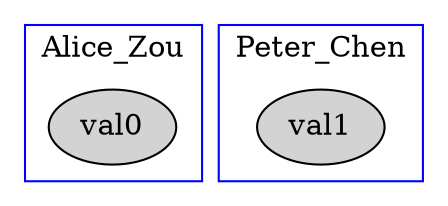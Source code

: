digraph G {
subgraph clusterusr_0_ {
node [style=filled];
color=blue;
label=Alice_Zou;
val0;
}
subgraph clusterusr_1_ {
node [style=filled];
color=blue;
label=Peter_Chen;
val1;
}
}
